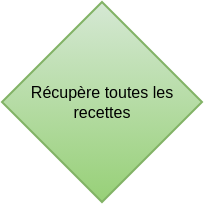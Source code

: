 <mxfile version="26.0.4">
  <diagram name="Page-1" id="QN13aVnlAt-d55Ucbb7l">
    <mxGraphModel dx="890" dy="454" grid="1" gridSize="10" guides="1" tooltips="1" connect="1" arrows="1" fold="1" page="1" pageScale="1" pageWidth="827" pageHeight="1169" math="0" shadow="0">
      <root>
        <mxCell id="0" />
        <mxCell id="1" parent="0" />
        <mxCell id="mHOWir7MP21jm4V43dIU-1" value="Récupère toutes les recettes" style="rhombus;whiteSpace=wrap;html=1;fontSize=8;align=center;fillColor=#d5e8d4;gradientColor=#97d077;strokeColor=#82b366;" parent="1" vertex="1">
          <mxGeometry x="350" y="280" width="100" height="100" as="geometry" />
        </mxCell>
      </root>
    </mxGraphModel>
  </diagram>
</mxfile>
